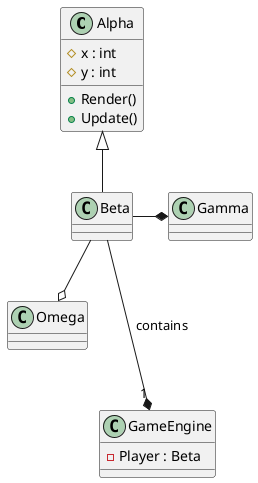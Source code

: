 @startuml Test
class Alpha{
    #x : int
    #y : int
    +Render()
    +Update()
}
class Beta
class Gamma
class Omega
class GameEngine

Alpha <|-- Beta
Beta -* Gamma
Beta --o Omega
Beta ---* "1" GameEngine: contains

GameEngine : -Player : Beta
@enduml